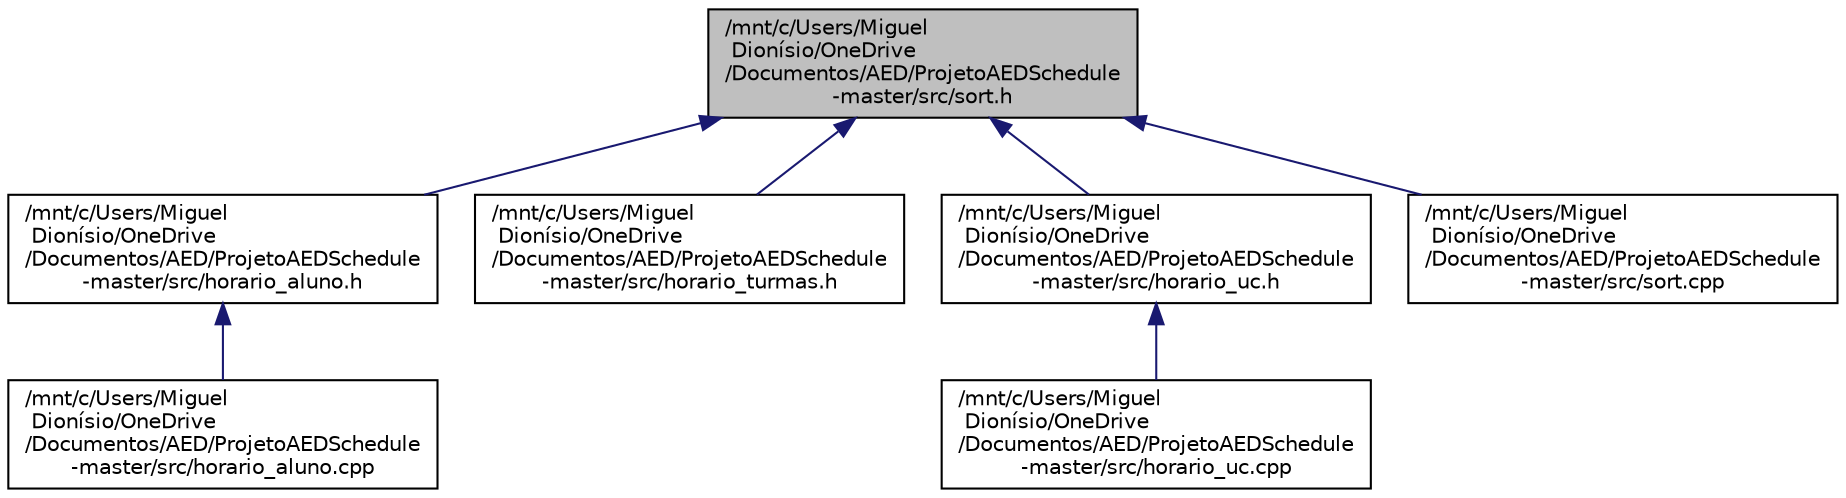 digraph "/mnt/c/Users/Miguel Dionísio/OneDrive/Documentos/AED/ProjetoAEDSchedule-master/src/sort.h"
{
 // LATEX_PDF_SIZE
  edge [fontname="Helvetica",fontsize="10",labelfontname="Helvetica",labelfontsize="10"];
  node [fontname="Helvetica",fontsize="10",shape=record];
  Node1 [label="/mnt/c/Users/Miguel\l Dionísio/OneDrive\l/Documentos/AED/ProjetoAEDSchedule\l-master/src/sort.h",height=0.2,width=0.4,color="black", fillcolor="grey75", style="filled", fontcolor="black",tooltip=" "];
  Node1 -> Node2 [dir="back",color="midnightblue",fontsize="10",style="solid",fontname="Helvetica"];
  Node2 [label="/mnt/c/Users/Miguel\l Dionísio/OneDrive\l/Documentos/AED/ProjetoAEDSchedule\l-master/src/horario_aluno.h",height=0.2,width=0.4,color="black", fillcolor="white", style="filled",URL="$horario__aluno_8h_source.html",tooltip=" "];
  Node2 -> Node3 [dir="back",color="midnightblue",fontsize="10",style="solid",fontname="Helvetica"];
  Node3 [label="/mnt/c/Users/Miguel\l Dionísio/OneDrive\l/Documentos/AED/ProjetoAEDSchedule\l-master/src/horario_aluno.cpp",height=0.2,width=0.4,color="black", fillcolor="white", style="filled",URL="$horario__aluno_8cpp.html",tooltip="Functions to display student's schedules."];
  Node1 -> Node4 [dir="back",color="midnightblue",fontsize="10",style="solid",fontname="Helvetica"];
  Node4 [label="/mnt/c/Users/Miguel\l Dionísio/OneDrive\l/Documentos/AED/ProjetoAEDSchedule\l-master/src/horario_turmas.h",height=0.2,width=0.4,color="black", fillcolor="white", style="filled",URL="$horario__turmas_8h.html",tooltip="horario_turmas header file"];
  Node1 -> Node5 [dir="back",color="midnightblue",fontsize="10",style="solid",fontname="Helvetica"];
  Node5 [label="/mnt/c/Users/Miguel\l Dionísio/OneDrive\l/Documentos/AED/ProjetoAEDSchedule\l-master/src/horario_uc.h",height=0.2,width=0.4,color="black", fillcolor="white", style="filled",URL="$horario__uc_8h.html",tooltip="horario_uc header file"];
  Node5 -> Node6 [dir="back",color="midnightblue",fontsize="10",style="solid",fontname="Helvetica"];
  Node6 [label="/mnt/c/Users/Miguel\l Dionísio/OneDrive\l/Documentos/AED/ProjetoAEDSchedule\l-master/src/horario_uc.cpp",height=0.2,width=0.4,color="black", fillcolor="white", style="filled",URL="$horario__uc_8cpp.html",tooltip="functions to display a unit's schedules"];
  Node1 -> Node7 [dir="back",color="midnightblue",fontsize="10",style="solid",fontname="Helvetica"];
  Node7 [label="/mnt/c/Users/Miguel\l Dionísio/OneDrive\l/Documentos/AED/ProjetoAEDSchedule\l-master/src/sort.cpp",height=0.2,width=0.4,color="black", fillcolor="white", style="filled",URL="$sort_8cpp.html",tooltip="functions used throughout the program assist in sorting"];
}
